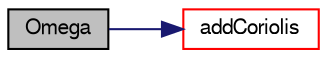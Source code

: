 digraph "Omega"
{
  bgcolor="transparent";
  edge [fontname="FreeSans",fontsize="10",labelfontname="FreeSans",labelfontsize="10"];
  node [fontname="FreeSans",fontsize="10",shape=record];
  rankdir="LR";
  Node325 [label="Omega",height=0.2,width=0.4,color="black", fillcolor="grey75", style="filled", fontcolor="black"];
  Node325 -> Node326 [color="midnightblue",fontsize="10",style="solid",fontname="FreeSans"];
  Node326 [label="addCoriolis",height=0.2,width=0.4,color="red",URL="$a21898.html#ad34ca5a7d926a60e061d288e019a56a4",tooltip="Add the Coriolis force contribution to the acceleration field. "];
}
